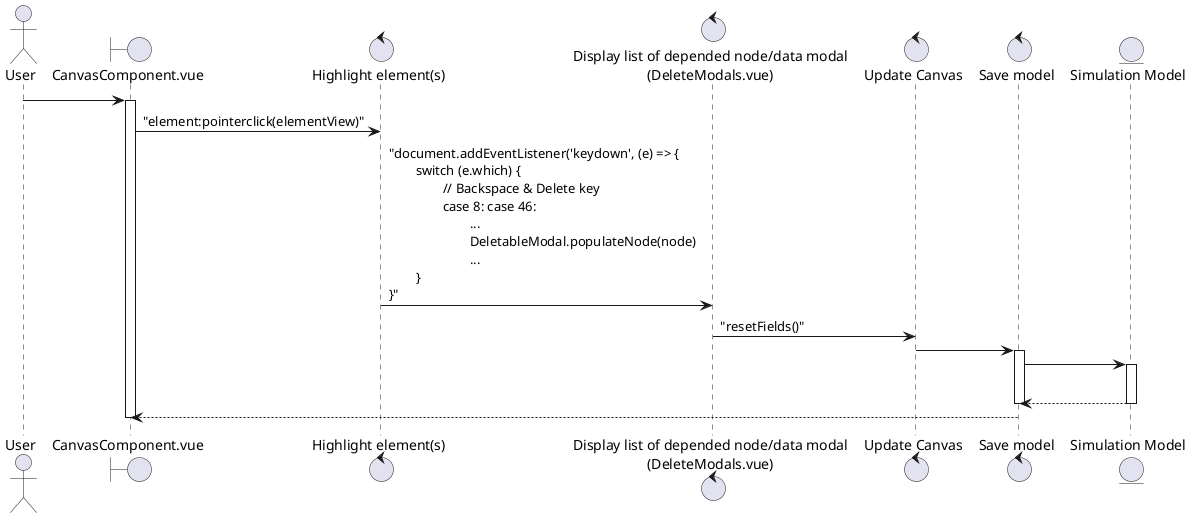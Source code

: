 @startuml "Delete Nodes / Data"

actor User

boundary "CanvasComponent.vue" as c


control "Highlight element(s)" as c0
control "Display list of depended node/data modal\n(DeleteModals.vue)" as c1
control "Update Canvas" as c2
control "Save model" as c3

entity "Simulation Model" as e1

User -> c

activate c
c -> c0 : "element:pointerclick(elementView)"
c0 -> c1 : "document.addEventListener('keydown', (e) => { \n\tswitch (e.which) { \n\t\t// Backspace & Delete key \n\t\tcase 8: case 46: \n\t\t\t...\n\t\t\tDeletableModal.populateNode(node)\n\t\t\t...\n\t}\n}"

c1 -> c2 : "resetFields()"
c2 -> c3
activate c3
c3 -> e1
activate e1
|||
e1 --> c3
deactivate c3
deactivate e1
c3 --> c
deactivate c
@enduml
